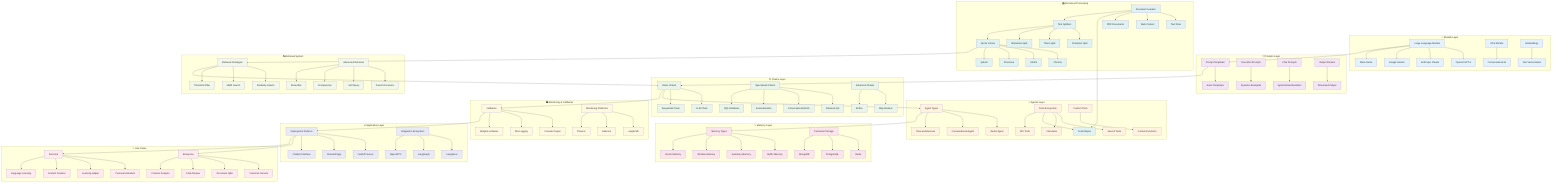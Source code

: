 graph TB
    subgraph "🧠 Models Layer"
        LLM[Large Language Models]
        CHAT[Chat Models]
        EMB[Embeddings]
        
        LLM --> OPENAI[OpenAI GPT-4]
        LLM --> ANTHRO[Anthropic Claude]
        LLM --> GOOGLE[Google Gemini]
        LLM --> LLAMA[Meta Llama]
        
        CHAT --> CONV[Conversational AI]
        EMB --> TEXTVEC[Text Vectorization]
    end

    subgraph "📝 Prompts Layer"
        PT[Prompt Templates]
        FS[Few-Shot Prompts]
        CP[Chat Prompts]
        OP[Output Parsers]
        
        PT --> BASIC[Basic Templates]
        FS --> EXAMPLES[Dynamic Examples]
        CP --> ROLES[System/User/Assistant]
        OP --> STRUCT[Structured Output]
    end

    subgraph "⛓️ Chains Layer"
        BC[Basic Chains]
        SC[Specialized Chains]
        AC[Advanced Chains]
        
        BC --> LLMC[LLM Chain]
        BC --> SEQ[Sequential Chain]
        
        SC --> RAG[Retrieval QA]
        SC --> CONV_RAG[Conversational RAG]
        SC --> SUMM[Summarization]
        SC --> SQL[SQL Database]
        
        AC --> MAPRED[Map-Reduce]
        AC --> REFINE[Refine]
    end

    subgraph "🤖 Agents Layer"
        AT[Agent Types]
        TOOLS[Tools Ecosystem]
        CT[Custom Tools]
        
        AT --> REACT[ReAct Agent]
        AT --> CONVA[Conversational Agent]
        AT --> PLAN[Plan-and-Execute]
        
        TOOLS --> SEARCH[Search Tools]
        TOOLS --> CALC[Calculator]
        TOOLS --> CODE[Code Execution]
        TOOLS --> API[API Tools]
        
        CT --> CUSTOM[Custom Functions]
    end

    subgraph "🧠 Memory Layer"
        MT[Memory Types]
        PS[Persistent Storage]
        
        MT --> BUFFER[Buffer Memory]
        MT --> SUMMARY[Summary Memory]
        MT --> WINDOW[Window Memory]
        MT --> VECTOR[Vector Memory]
        
        PS --> REDIS[Redis]
        PS --> POSTGRES[PostgreSQL]
        PS --> MONGO[MongoDB]
    end

    subgraph "📚 Document Processing"
        DL[Document Loaders]
        TS[Text Splitters]
        VS[Vector Stores]
        
        DL --> TEXT[Text Files]
        DL --> WEB[Web Content]
        DL --> PDF[PDF Documents]
        DL --> CODE[Code Repos]
        
        TS --> CHAR[Character Split]
        TS --> TOKEN[Token Split]
        TS --> MARKDOWN[Markdown Split]
        
        VS --> CHROMA[Chroma]
        VS --> FAISS[FAISS]
        VS --> PINECONE[Pinecone]
        VS --> QDRANT[Qdrant]
    end

    subgraph "🔍 Retrieval System"
        RS[Retrieval Strategies]
        AR[Advanced Retrieval]
        
        RS --> SIM[Similarity Search]
        RS --> MMR[MMR Search]
        RS --> THRESH[Threshold Filter]
        
        AR --> PARENT[Parent Document]
        AR --> SELFQ[Self Query]
        AR --> COMPRESS[Compression]
        AR --> ENSEMBLE[Ensemble]
    end

    subgraph "📊 Monitoring & Callbacks"
        CB[Callbacks]
        MON[Monitoring Platforms]
        
        CB --> STDOUT[Console Output]
        CB --> FILE[File Logging]
        CB --> WANDB[Weights & Biases]
        
        MON --> LANGSMITH[LangSmith]
        MON --> HELICONE[Helicone]
        MON --> PHOENIX[Phoenix]
    end

    subgraph "🌐 Application Layer"
        DEPLOY[Deployment Patterns]
        INTEG[Integration Ecosystem]
        
        DEPLOY --> FASTAPI[FastAPI Server]
        DEPLOY --> STREAMLIT[Streamlit App]
        DEPLOY --> CHATBOT[Chatbot Interface]
        
        INTEG --> LANGSERVE[LangServe]
        INTEG --> LANGGRAPH[LangGraph]
        INTEG --> OPENGPTS[OpenGPTs]
    end

    subgraph "🎯 Use Cases"
        ENT[Enterprise]
        PERS[Personal]
        
        ENT --> CUSTSVC[Customer Service]
        ENT --> DOCQA[Document Q&A]
        ENT --> CODEREVIEW[Code Review]
        ENT --> CONTRACT[Contract Analysis]
        
        PERS --> ASSISTANT[Personal Assistant]
        PERS --> TUTOR[Learning Helper]
        PERS --> CONTENT[Content Creation]
        PERS --> LANG[Language Learning]
    end

    %% Connections between layers
    LLM --> PT
    PT --> BC
    BC --> AT
    AT --> MT
    DL --> TS
    TS --> VS
    VS --> RS
    RS --> BC
    BC --> CB
    CB --> DEPLOY
    DEPLOY --> ENT
    DEPLOY --> PERS

    %% Styling
    classDef modelLayer fill:#e3f2fd
    classDef promptLayer fill:#f3e5f5
    classDef chainLayer fill:#e8f5e8
    classDef agentLayer fill:#fff3e0
    classDef memoryLayer fill:#fce4ec
    classDef docLayer fill:#e0f2f1
    classDef retrievalLayer fill:#f1f8e9
    classDef monitorLayer fill:#fff8e1
    classDef appLayer fill:#e8eaf6
    classDef usecaseLayer fill:#ffebee

    class LLM,CHAT,EMB,OPENAI,ANTHRO,GOOGLE,LLAMA,CONV,TEXTVEC modelLayer
    class PT,FS,CP,OP,BASIC,EXAMPLES,ROLES,STRUCT promptLayer
    class BC,SC,AC,LLMC,SEQ,RAG,CONV_RAG,SUMM,SQL,MAPRED,REFINE chainLayer
    class AT,TOOLS,CT,REACT,CONVA,PLAN,SEARCH,CALC,CODE,API,CUSTOM agentLayer
    class MT,PS,BUFFER,SUMMARY,WINDOW,VECTOR,REDIS,POSTGRES,MONGO memoryLayer
    class DL,TS,VS,TEXT,WEB,PDF,CODE,CHAR,TOKEN,MARKDOWN,CHROMA,FAISS,PINECONE,QDRANT docLayer
    class RS,AR,SIM,MMR,THRESH,PARENT,SELFQ,COMPRESS,ENSEMBLE retrievalLayer
    class CB,MON,STDOUT,FILE,WANDB,LANGSMITH,HELICONE,PHOENIX monitorLayer
    class DEPLOY,INTEG,FASTAPI,STREAMLIT,CHATBOT,LANGSERVE,LANGGRAPH,OPENGPTS appLayer
    class ENT,PERS,CUSTSVC,DOCQA,CODEREVIEW,CONTRACT,ASSISTANT,TUTOR,CONTENT,LANG usecaseLayer
